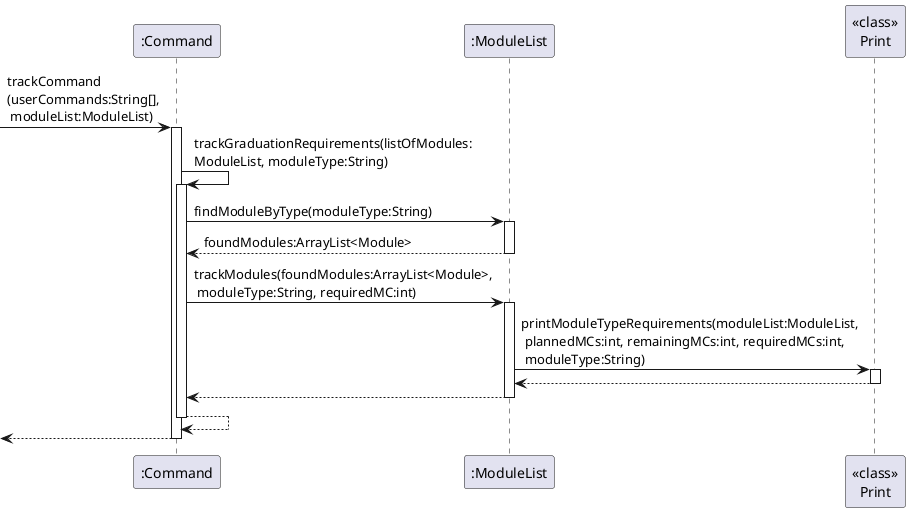 @startuml

participant ":Command" as Command
participant ":ModuleList" as ML
participant "<<class>>\nPrint" as Print

[->Command : trackCommand\n(userCommands:String[],\n moduleList:ModuleList)
activate Command
Command -> Command : trackGraduationRequirements(listOfModules:\nModuleList, moduleType:String)
activate Command

    Command -> ML : findModuleByType(moduleType:String)
    activate ML

    ML --> Command : foundModules:ArrayList<Module>
    deactivate ML

    Command -> ML : trackModules(foundModules:ArrayList<Module>,\n moduleType:String, requiredMC:int)
    activate ML

    ML -> Print : printModuleTypeRequirements(moduleList:ModuleList,\n plannedMCs:int, remainingMCs:int, requiredMCs:int,\n moduleType:String)
    activate Print

    Print --> ML
    deactivate Print

    ML --> Command
    deactivate ML

Command --> Command
deactivate Command

Command-->[
deactivate Command

@enduml